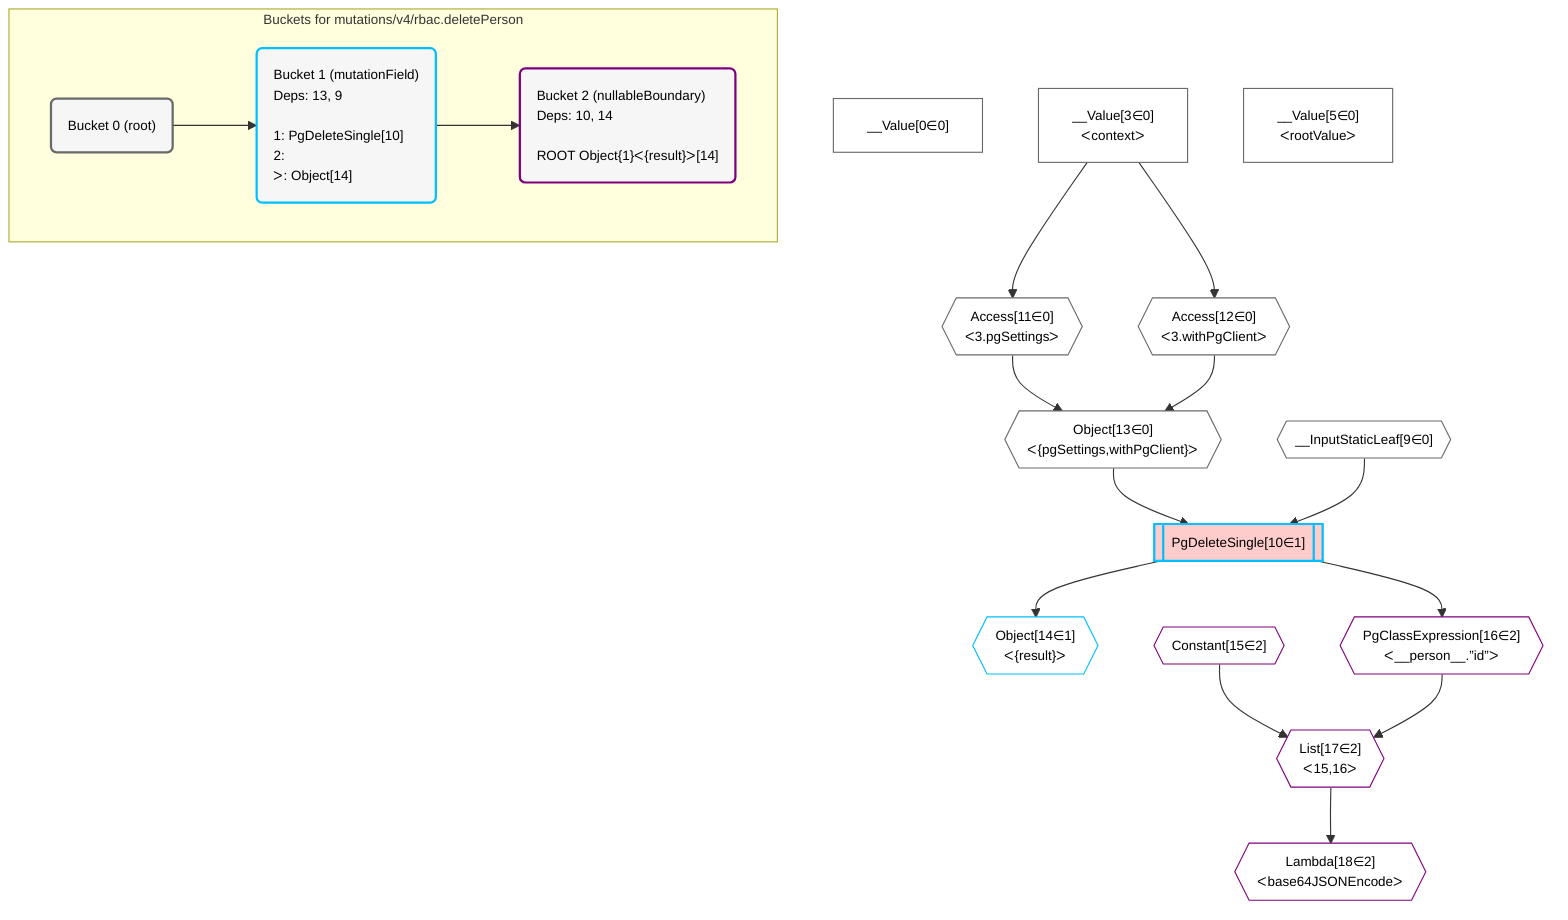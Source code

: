 %%{init: {'themeVariables': { 'fontSize': '12px'}}}%%
graph TD
    classDef path fill:#eee,stroke:#000,color:#000
    classDef plan fill:#fff,stroke-width:1px,color:#000
    classDef itemplan fill:#fff,stroke-width:2px,color:#000
    classDef unbatchedplan fill:#dff,stroke-width:1px,color:#000
    classDef sideeffectplan fill:#fcc,stroke-width:2px,color:#000
    classDef bucket fill:#f6f6f6,color:#000,stroke-width:2px,text-align:left


    %% define steps
    __Value0["__Value[0∈0]"]:::plan
    __Value3["__Value[3∈0]<br />ᐸcontextᐳ"]:::plan
    __Value5["__Value[5∈0]<br />ᐸrootValueᐳ"]:::plan
    __InputStaticLeaf9{{"__InputStaticLeaf[9∈0]"}}:::plan
    Access11{{"Access[11∈0]<br />ᐸ3.pgSettingsᐳ"}}:::plan
    Access12{{"Access[12∈0]<br />ᐸ3.withPgClientᐳ"}}:::plan
    Object13{{"Object[13∈0]<br />ᐸ{pgSettings,withPgClient}ᐳ"}}:::plan
    PgDeleteSingle10[["PgDeleteSingle[10∈1]"]]:::sideeffectplan
    Object14{{"Object[14∈1]<br />ᐸ{result}ᐳ"}}:::plan
    Constant15{{"Constant[15∈2]"}}:::plan
    PgClassExpression16{{"PgClassExpression[16∈2]<br />ᐸ__person__.”id”ᐳ"}}:::plan
    List17{{"List[17∈2]<br />ᐸ15,16ᐳ"}}:::plan
    Lambda18{{"Lambda[18∈2]<br />ᐸbase64JSONEncodeᐳ"}}:::plan

    %% plan dependencies
    __Value3 --> Access11
    __Value3 --> Access12
    Access11 & Access12 --> Object13
    Object13 & __InputStaticLeaf9 --> PgDeleteSingle10
    PgDeleteSingle10 --> Object14
    PgDeleteSingle10 --> PgClassExpression16
    Constant15 & PgClassExpression16 --> List17
    List17 --> Lambda18

    subgraph "Buckets for mutations/v4/rbac.deletePerson"
    Bucket0("Bucket 0 (root)"):::bucket
    classDef bucket0 stroke:#696969
    class Bucket0,__Value0,__Value3,__Value5,__InputStaticLeaf9,Access11,Access12,Object13 bucket0
    Bucket1("Bucket 1 (mutationField)<br />Deps: 13, 9<br /><br />1: PgDeleteSingle[10]<br />2: <br />ᐳ: Object[14]"):::bucket
    classDef bucket1 stroke:#00bfff
    class Bucket1,PgDeleteSingle10,Object14 bucket1
    Bucket2("Bucket 2 (nullableBoundary)<br />Deps: 10, 14<br /><br />ROOT Object{1}ᐸ{result}ᐳ[14]"):::bucket
    classDef bucket2 stroke:#7f007f
    class Bucket2,Constant15,PgClassExpression16,List17,Lambda18 bucket2
    Bucket0 --> Bucket1
    Bucket1 --> Bucket2
    end